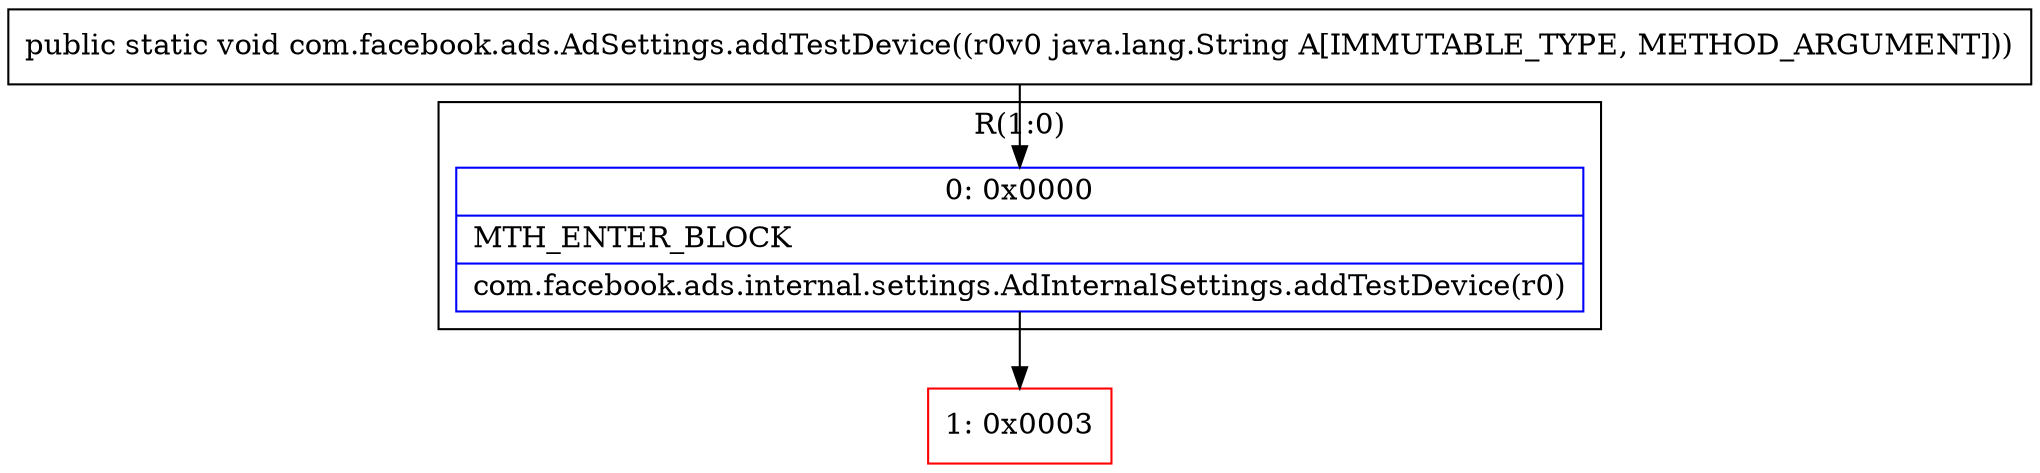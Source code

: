 digraph "CFG forcom.facebook.ads.AdSettings.addTestDevice(Ljava\/lang\/String;)V" {
subgraph cluster_Region_59833250 {
label = "R(1:0)";
node [shape=record,color=blue];
Node_0 [shape=record,label="{0\:\ 0x0000|MTH_ENTER_BLOCK\l|com.facebook.ads.internal.settings.AdInternalSettings.addTestDevice(r0)\l}"];
}
Node_1 [shape=record,color=red,label="{1\:\ 0x0003}"];
MethodNode[shape=record,label="{public static void com.facebook.ads.AdSettings.addTestDevice((r0v0 java.lang.String A[IMMUTABLE_TYPE, METHOD_ARGUMENT])) }"];
MethodNode -> Node_0;
Node_0 -> Node_1;
}

